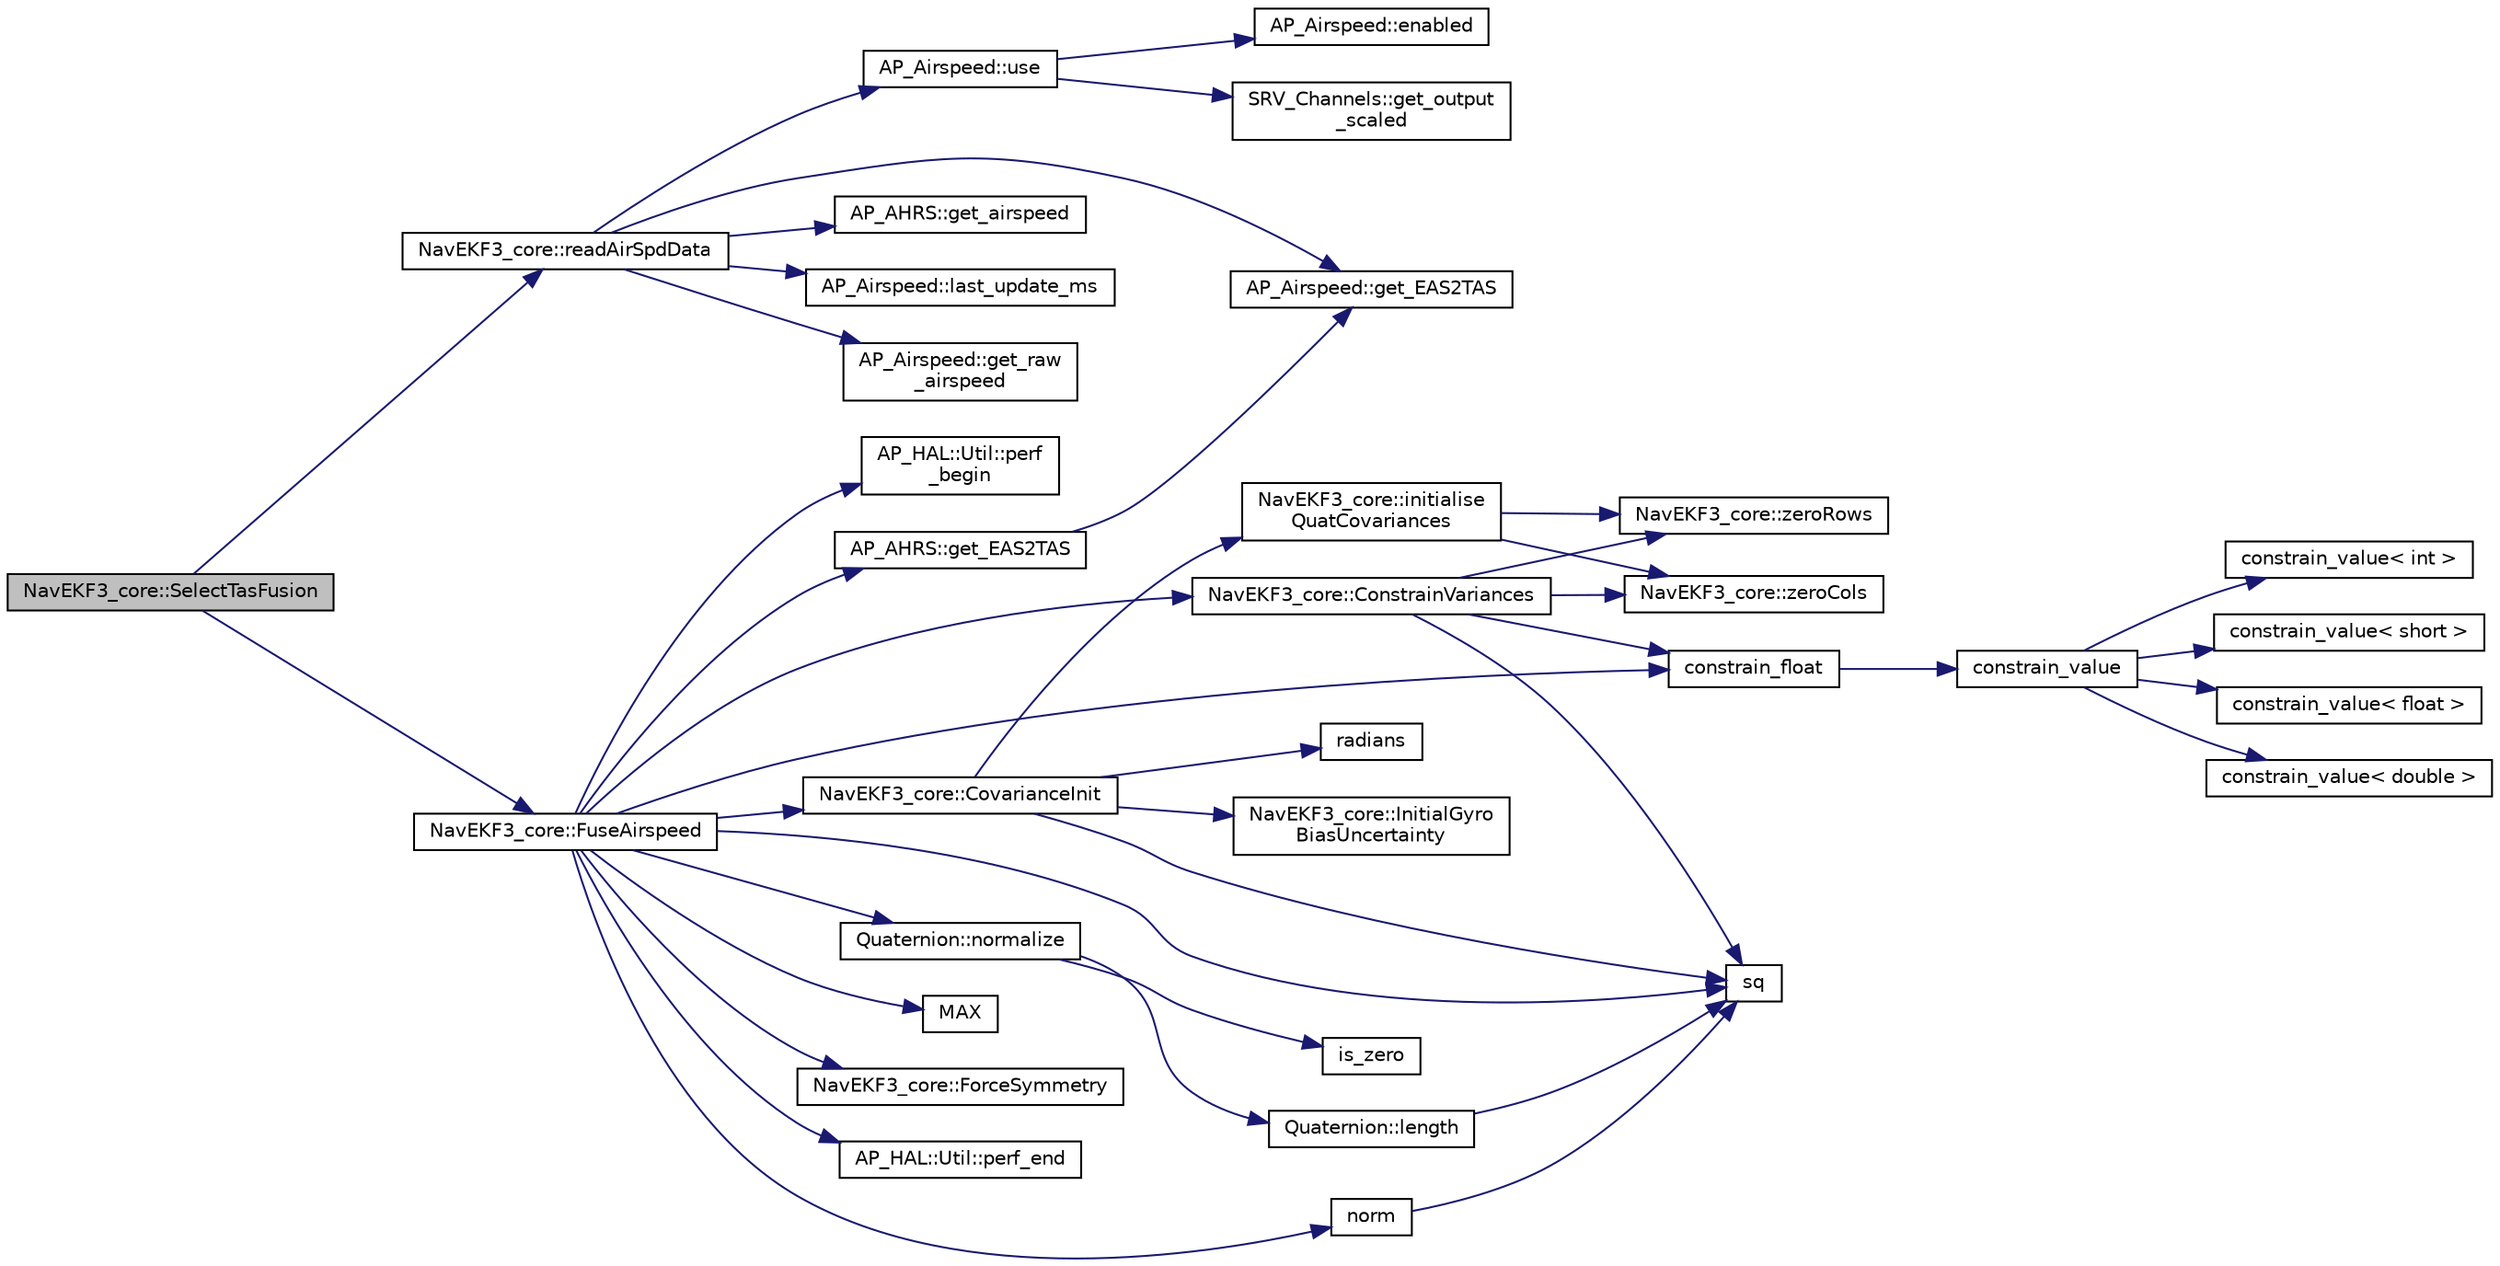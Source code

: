 digraph "NavEKF3_core::SelectTasFusion"
{
 // INTERACTIVE_SVG=YES
  edge [fontname="Helvetica",fontsize="10",labelfontname="Helvetica",labelfontsize="10"];
  node [fontname="Helvetica",fontsize="10",shape=record];
  rankdir="LR";
  Node1 [label="NavEKF3_core::SelectTasFusion",height=0.2,width=0.4,color="black", fillcolor="grey75", style="filled", fontcolor="black"];
  Node1 -> Node2 [color="midnightblue",fontsize="10",style="solid",fontname="Helvetica"];
  Node2 [label="NavEKF3_core::readAirSpdData",height=0.2,width=0.4,color="black", fillcolor="white", style="filled",URL="$classNavEKF3__core.html#a99b7c56750cb0a41f9e3a9ce4130dd00"];
  Node2 -> Node3 [color="midnightblue",fontsize="10",style="solid",fontname="Helvetica"];
  Node3 [label="AP_AHRS::get_airspeed",height=0.2,width=0.4,color="black", fillcolor="white", style="filled",URL="$classAP__AHRS.html#a2e82ec5ae0f44ff0e9e944e354b17eb3"];
  Node2 -> Node4 [color="midnightblue",fontsize="10",style="solid",fontname="Helvetica"];
  Node4 [label="AP_Airspeed::use",height=0.2,width=0.4,color="black", fillcolor="white", style="filled",URL="$classAP__Airspeed.html#a6162295b433e3a863c0d4b9086b19014"];
  Node4 -> Node5 [color="midnightblue",fontsize="10",style="solid",fontname="Helvetica"];
  Node5 [label="AP_Airspeed::enabled",height=0.2,width=0.4,color="black", fillcolor="white", style="filled",URL="$classAP__Airspeed.html#a4721e9a79d9611e1f693d4850c07edc0"];
  Node4 -> Node6 [color="midnightblue",fontsize="10",style="solid",fontname="Helvetica"];
  Node6 [label="SRV_Channels::get_output\l_scaled",height=0.2,width=0.4,color="black", fillcolor="white", style="filled",URL="$classSRV__Channels.html#ad1738031466dbebfd16f7a2c564aeb25"];
  Node2 -> Node7 [color="midnightblue",fontsize="10",style="solid",fontname="Helvetica"];
  Node7 [label="AP_Airspeed::last_update_ms",height=0.2,width=0.4,color="black", fillcolor="white", style="filled",URL="$classAP__Airspeed.html#adaad3ab10fbc87f821d6657683ad22fa"];
  Node2 -> Node8 [color="midnightblue",fontsize="10",style="solid",fontname="Helvetica"];
  Node8 [label="AP_Airspeed::get_raw\l_airspeed",height=0.2,width=0.4,color="black", fillcolor="white", style="filled",URL="$classAP__Airspeed.html#a4aa0b49e31992b2ad67e8db45583d091"];
  Node2 -> Node9 [color="midnightblue",fontsize="10",style="solid",fontname="Helvetica"];
  Node9 [label="AP_Airspeed::get_EAS2TAS",height=0.2,width=0.4,color="black", fillcolor="white", style="filled",URL="$classAP__Airspeed.html#a9bb14f83815ed35b067dd2f4a7c1851f"];
  Node1 -> Node10 [color="midnightblue",fontsize="10",style="solid",fontname="Helvetica"];
  Node10 [label="NavEKF3_core::FuseAirspeed",height=0.2,width=0.4,color="black", fillcolor="white", style="filled",URL="$classNavEKF3__core.html#a28e3f859d036f39a91762f2808f3f880"];
  Node10 -> Node11 [color="midnightblue",fontsize="10",style="solid",fontname="Helvetica"];
  Node11 [label="AP_HAL::Util::perf\l_begin",height=0.2,width=0.4,color="black", fillcolor="white", style="filled",URL="$classAP__HAL_1_1Util.html#a8ee016bee7e471240be5a2c648015a1d"];
  Node10 -> Node12 [color="midnightblue",fontsize="10",style="solid",fontname="Helvetica"];
  Node12 [label="AP_AHRS::get_EAS2TAS",height=0.2,width=0.4,color="black", fillcolor="white", style="filled",URL="$classAP__AHRS.html#a2648b5fc68b22e83205161cf1274939c"];
  Node12 -> Node9 [color="midnightblue",fontsize="10",style="solid",fontname="Helvetica"];
  Node10 -> Node13 [color="midnightblue",fontsize="10",style="solid",fontname="Helvetica"];
  Node13 [label="sq",height=0.2,width=0.4,color="black", fillcolor="white", style="filled",URL="$AP__Math_8h.html#a0375e3d67fd3911cacee5c3e1408c0f2"];
  Node10 -> Node14 [color="midnightblue",fontsize="10",style="solid",fontname="Helvetica"];
  Node14 [label="constrain_float",height=0.2,width=0.4,color="black", fillcolor="white", style="filled",URL="$AP__Math_8h.html#ad525609d9dba6ffa556a0fbf08a3f9b4"];
  Node14 -> Node15 [color="midnightblue",fontsize="10",style="solid",fontname="Helvetica"];
  Node15 [label="constrain_value",height=0.2,width=0.4,color="black", fillcolor="white", style="filled",URL="$AP__Math_8h.html#a20e8f8671c282c69c1954652b6d61585"];
  Node15 -> Node16 [color="midnightblue",fontsize="10",style="solid",fontname="Helvetica"];
  Node16 [label="constrain_value\< int \>",height=0.2,width=0.4,color="black", fillcolor="white", style="filled",URL="$AP__Math_8cpp.html#a37e8e901754cb9c8e53a8e3030c82c50"];
  Node15 -> Node17 [color="midnightblue",fontsize="10",style="solid",fontname="Helvetica"];
  Node17 [label="constrain_value\< short \>",height=0.2,width=0.4,color="black", fillcolor="white", style="filled",URL="$AP__Math_8cpp.html#afdbe107ec1987d318a6347816fbf2b89"];
  Node15 -> Node18 [color="midnightblue",fontsize="10",style="solid",fontname="Helvetica"];
  Node18 [label="constrain_value\< float \>",height=0.2,width=0.4,color="black", fillcolor="white", style="filled",URL="$AP__Math_8cpp.html#ae6c621670c214da687de21d4e3a92587"];
  Node15 -> Node19 [color="midnightblue",fontsize="10",style="solid",fontname="Helvetica"];
  Node19 [label="constrain_value\< double \>",height=0.2,width=0.4,color="black", fillcolor="white", style="filled",URL="$AP__Math_8cpp.html#afe3990b00e9abc43fa97dfaf8e32f5c4"];
  Node10 -> Node20 [color="midnightblue",fontsize="10",style="solid",fontname="Helvetica"];
  Node20 [label="norm",height=0.2,width=0.4,color="black", fillcolor="white", style="filled",URL="$AP__Math_8h.html#adc76d4a5e5c9ae8cb7ab17b55c40d636"];
  Node20 -> Node13 [color="midnightblue",fontsize="10",style="solid",fontname="Helvetica"];
  Node10 -> Node21 [color="midnightblue",fontsize="10",style="solid",fontname="Helvetica"];
  Node21 [label="NavEKF3_core::CovarianceInit",height=0.2,width=0.4,color="black", fillcolor="white", style="filled",URL="$classNavEKF3__core.html#a4f27a74890ed2b37858a754a05c8fc5b"];
  Node21 -> Node13 [color="midnightblue",fontsize="10",style="solid",fontname="Helvetica"];
  Node21 -> Node22 [color="midnightblue",fontsize="10",style="solid",fontname="Helvetica"];
  Node22 [label="NavEKF3_core::initialise\lQuatCovariances",height=0.2,width=0.4,color="black", fillcolor="white", style="filled",URL="$classNavEKF3__core.html#a4d4e983c7e0ad41fe0fce7a1f708f865"];
  Node22 -> Node23 [color="midnightblue",fontsize="10",style="solid",fontname="Helvetica"];
  Node23 [label="NavEKF3_core::zeroRows",height=0.2,width=0.4,color="black", fillcolor="white", style="filled",URL="$classNavEKF3__core.html#a60c1c2314069524260554d324819058a"];
  Node22 -> Node24 [color="midnightblue",fontsize="10",style="solid",fontname="Helvetica"];
  Node24 [label="NavEKF3_core::zeroCols",height=0.2,width=0.4,color="black", fillcolor="white", style="filled",URL="$classNavEKF3__core.html#a668056e5b2efae63163fc41aa7b7b1fd"];
  Node21 -> Node25 [color="midnightblue",fontsize="10",style="solid",fontname="Helvetica"];
  Node25 [label="radians",height=0.2,width=0.4,color="black", fillcolor="white", style="filled",URL="$AP__Math_8h.html#a75b14352ec1c95a8276af9a0813cfdc3"];
  Node21 -> Node26 [color="midnightblue",fontsize="10",style="solid",fontname="Helvetica"];
  Node26 [label="NavEKF3_core::InitialGyro\lBiasUncertainty",height=0.2,width=0.4,color="black", fillcolor="white", style="filled",URL="$classNavEKF3__core.html#af0e3ed922250ec92e867354c521b3c93"];
  Node10 -> Node27 [color="midnightblue",fontsize="10",style="solid",fontname="Helvetica"];
  Node27 [label="MAX",height=0.2,width=0.4,color="black", fillcolor="white", style="filled",URL="$AP__Math_8h.html#a5c0b5c82749ac54970b2699d3c10ee9b"];
  Node10 -> Node28 [color="midnightblue",fontsize="10",style="solid",fontname="Helvetica"];
  Node28 [label="Quaternion::normalize",height=0.2,width=0.4,color="black", fillcolor="white", style="filled",URL="$classQuaternion.html#a48e6bafb249c895ed25f29dc9170e11e"];
  Node28 -> Node29 [color="midnightblue",fontsize="10",style="solid",fontname="Helvetica"];
  Node29 [label="Quaternion::length",height=0.2,width=0.4,color="black", fillcolor="white", style="filled",URL="$classQuaternion.html#a6f5e82dd828c59392a3133d6d5877f39"];
  Node29 -> Node13 [color="midnightblue",fontsize="10",style="solid",fontname="Helvetica"];
  Node28 -> Node30 [color="midnightblue",fontsize="10",style="solid",fontname="Helvetica"];
  Node30 [label="is_zero",height=0.2,width=0.4,color="black", fillcolor="white", style="filled",URL="$AP__Math_8h.html#a2a12cce483e9b870da70d30406d82c60"];
  Node10 -> Node31 [color="midnightblue",fontsize="10",style="solid",fontname="Helvetica"];
  Node31 [label="NavEKF3_core::ForceSymmetry",height=0.2,width=0.4,color="black", fillcolor="white", style="filled",URL="$classNavEKF3__core.html#a2556bcc515c1a4f63c5dbd57ae97f648"];
  Node10 -> Node32 [color="midnightblue",fontsize="10",style="solid",fontname="Helvetica"];
  Node32 [label="NavEKF3_core::ConstrainVariances",height=0.2,width=0.4,color="black", fillcolor="white", style="filled",URL="$classNavEKF3__core.html#ad090381daa81e51181ea6254e01af75b"];
  Node32 -> Node14 [color="midnightblue",fontsize="10",style="solid",fontname="Helvetica"];
  Node32 -> Node13 [color="midnightblue",fontsize="10",style="solid",fontname="Helvetica"];
  Node32 -> Node24 [color="midnightblue",fontsize="10",style="solid",fontname="Helvetica"];
  Node32 -> Node23 [color="midnightblue",fontsize="10",style="solid",fontname="Helvetica"];
  Node10 -> Node33 [color="midnightblue",fontsize="10",style="solid",fontname="Helvetica"];
  Node33 [label="AP_HAL::Util::perf_end",height=0.2,width=0.4,color="black", fillcolor="white", style="filled",URL="$classAP__HAL_1_1Util.html#a831bf144a4d14d413bd1c98b96dc35cb"];
}
